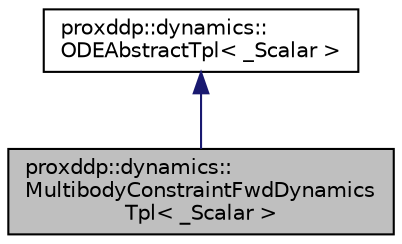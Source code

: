 digraph "proxddp::dynamics::MultibodyConstraintFwdDynamicsTpl&lt; _Scalar &gt;"
{
 // LATEX_PDF_SIZE
  bgcolor="transparent";
  edge [fontname="Helvetica",fontsize="10",labelfontname="Helvetica",labelfontsize="10"];
  node [fontname="Helvetica",fontsize="10",shape=record];
  Node1 [label="proxddp::dynamics::\lMultibodyConstraintFwdDynamics\lTpl\< _Scalar \>",height=0.2,width=0.4,color="black", fillcolor="grey75", style="filled", fontcolor="black",tooltip="Constraint multibody forward dynamics, using Pinocchio."];
  Node2 -> Node1 [dir="back",color="midnightblue",fontsize="10",style="solid",fontname="Helvetica"];
  Node2 [label="proxddp::dynamics::\lODEAbstractTpl\< _Scalar \>",height=0.2,width=0.4,color="black",URL="$structproxddp_1_1dynamics_1_1ODEAbstractTpl.html",tooltip="Base class for ODE dynamics ."];
}
